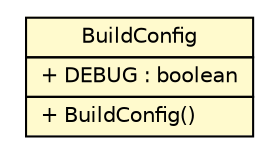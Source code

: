 #!/usr/local/bin/dot
#
# Class diagram 
# Generated by UMLGraph version R5_6_6-1-g9240c4 (http://www.umlgraph.org/)
#

digraph G {
	edge [fontname="Helvetica",fontsize=10,labelfontname="Helvetica",labelfontsize=10];
	node [fontname="Helvetica",fontsize=10,shape=plaintext];
	nodesep=0.25;
	ranksep=0.5;
	// epfl.sweng.BuildConfig
	c232 [label=<<table title="epfl.sweng.BuildConfig" border="0" cellborder="1" cellspacing="0" cellpadding="2" port="p" bgcolor="lemonChiffon" href="./BuildConfig.html">
		<tr><td><table border="0" cellspacing="0" cellpadding="1">
<tr><td align="center" balign="center"> BuildConfig </td></tr>
		</table></td></tr>
		<tr><td><table border="0" cellspacing="0" cellpadding="1">
<tr><td align="left" balign="left"> + DEBUG : boolean </td></tr>
		</table></td></tr>
		<tr><td><table border="0" cellspacing="0" cellpadding="1">
<tr><td align="left" balign="left"> + BuildConfig() </td></tr>
		</table></td></tr>
		</table>>, URL="./BuildConfig.html", fontname="Helvetica", fontcolor="black", fontsize=10.0];
}

